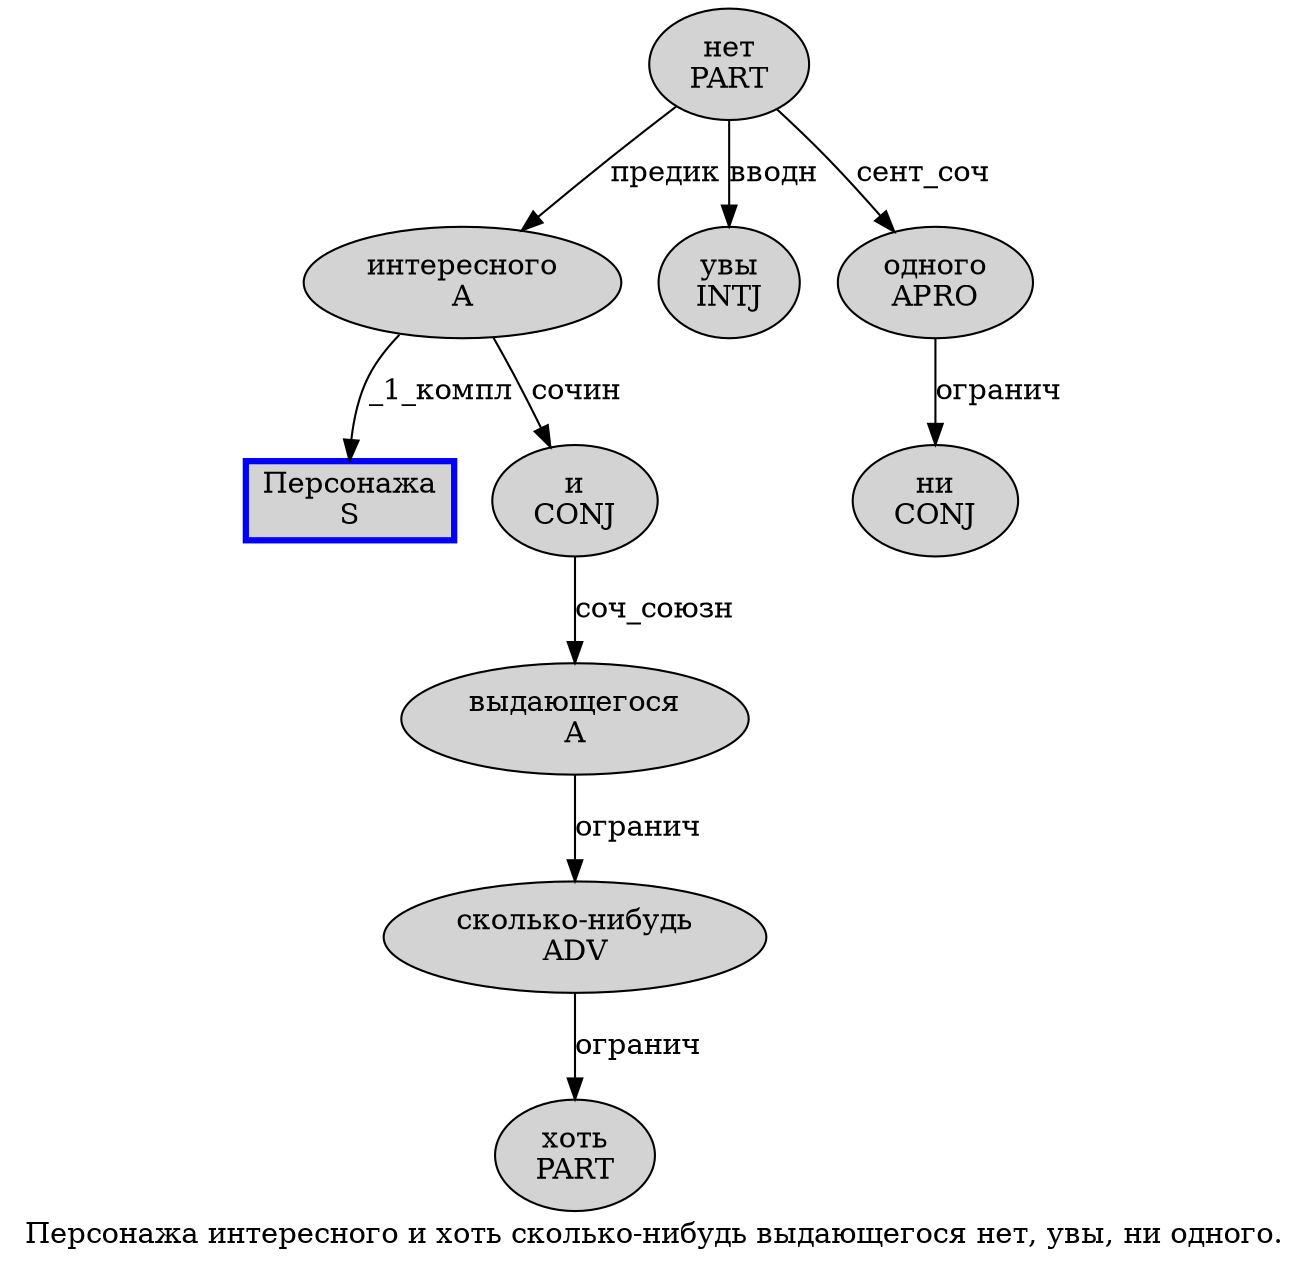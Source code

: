 digraph SENTENCE_3934 {
	graph [label="Персонажа интересного и хоть сколько-нибудь выдающегося нет, увы, ни одного."]
	node [style=filled]
		0 [label="Персонажа
S" color=blue fillcolor=lightgray penwidth=3 shape=box]
		1 [label="интересного
A" color="" fillcolor=lightgray penwidth=1 shape=ellipse]
		2 [label="и
CONJ" color="" fillcolor=lightgray penwidth=1 shape=ellipse]
		3 [label="хоть
PART" color="" fillcolor=lightgray penwidth=1 shape=ellipse]
		4 [label="сколько-нибудь
ADV" color="" fillcolor=lightgray penwidth=1 shape=ellipse]
		5 [label="выдающегося
A" color="" fillcolor=lightgray penwidth=1 shape=ellipse]
		6 [label="нет
PART" color="" fillcolor=lightgray penwidth=1 shape=ellipse]
		8 [label="увы
INTJ" color="" fillcolor=lightgray penwidth=1 shape=ellipse]
		10 [label="ни
CONJ" color="" fillcolor=lightgray penwidth=1 shape=ellipse]
		11 [label="одного
APRO" color="" fillcolor=lightgray penwidth=1 shape=ellipse]
			11 -> 10 [label="огранич"]
			2 -> 5 [label="соч_союзн"]
			5 -> 4 [label="огранич"]
			4 -> 3 [label="огранич"]
			1 -> 0 [label="_1_компл"]
			1 -> 2 [label="сочин"]
			6 -> 1 [label="предик"]
			6 -> 8 [label="вводн"]
			6 -> 11 [label="сент_соч"]
}